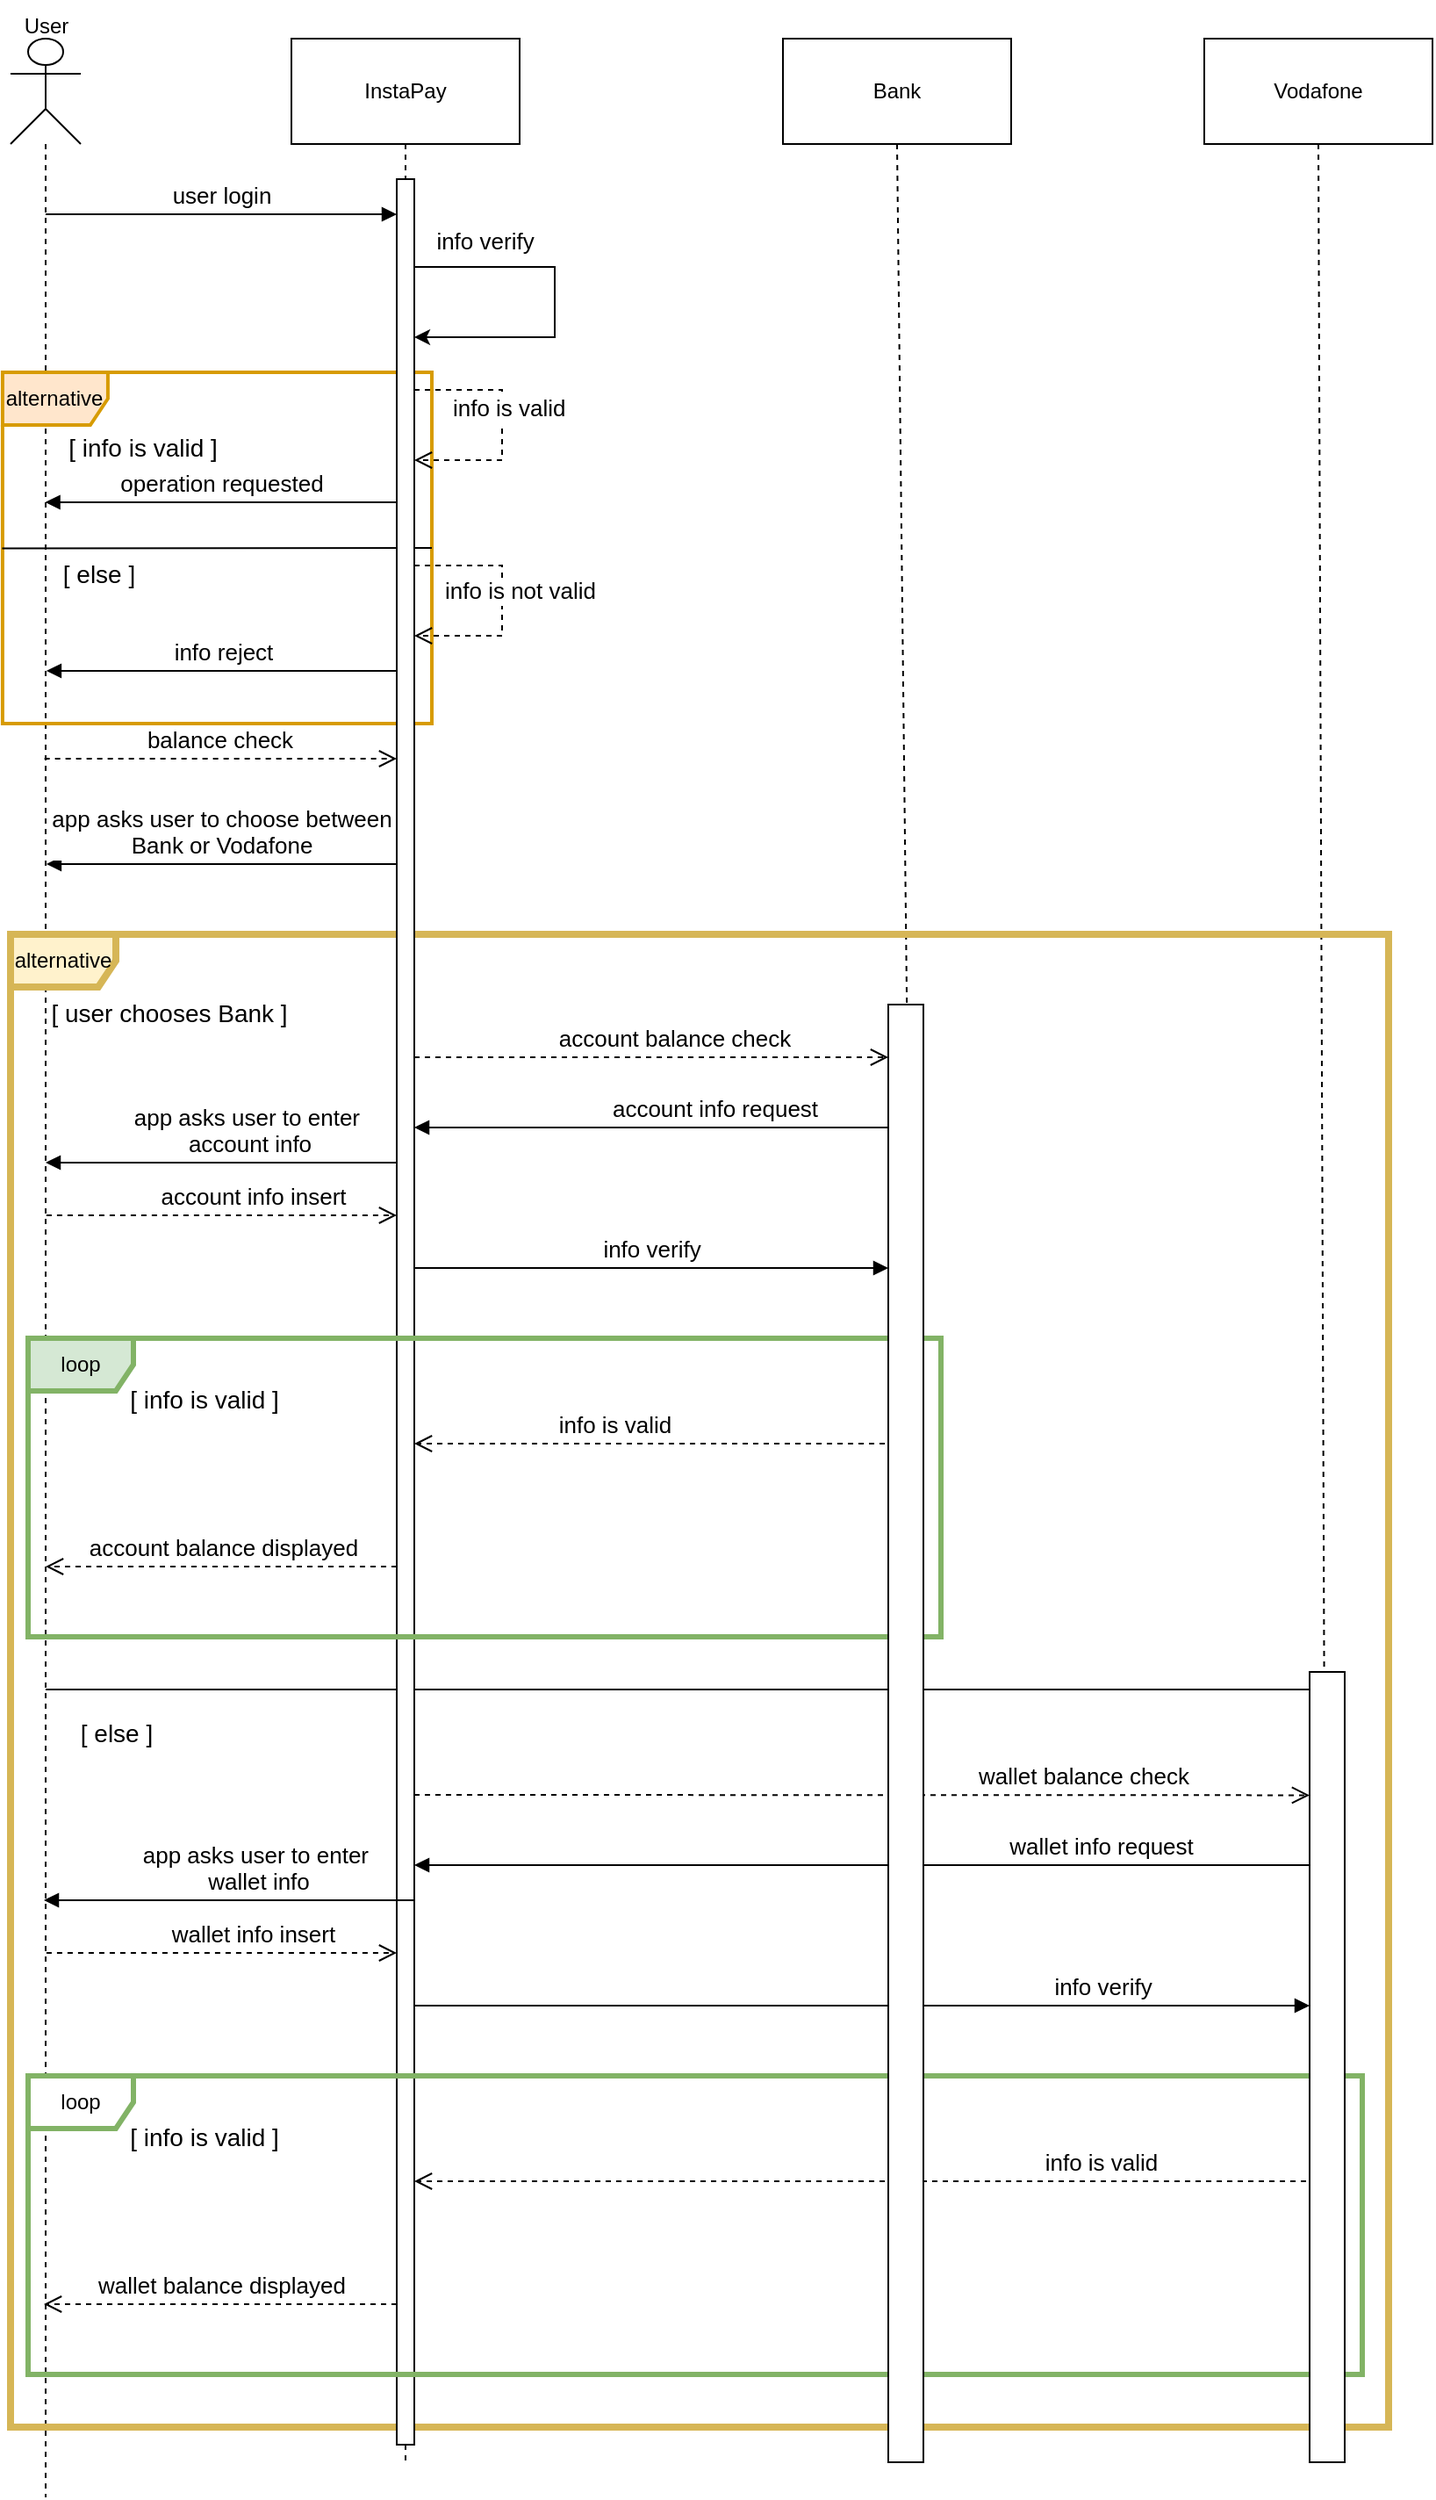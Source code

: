 <mxfile version="25.0.1">
  <diagram name="Page-1" id="LrknNcl21yne5Ivoslqu">
    <mxGraphModel dx="880" dy="529" grid="1" gridSize="10" guides="1" tooltips="1" connect="1" arrows="1" fold="1" page="1" pageScale="1" pageWidth="850" pageHeight="1100" math="0" shadow="0">
      <root>
        <mxCell id="0" />
        <mxCell id="1" parent="0" />
        <mxCell id="7wQOC13-uPtbGCT3zaKo-13" value="" style="shape=umlLifeline;perimeter=lifelinePerimeter;whiteSpace=wrap;html=1;container=1;dropTarget=0;collapsible=0;recursiveResize=0;outlineConnect=0;portConstraint=eastwest;newEdgeStyle={&quot;curved&quot;:0,&quot;rounded&quot;:0};participant=umlActor;size=60;" parent="1" vertex="1">
          <mxGeometry x="40" y="60" width="40" height="1400" as="geometry" />
        </mxCell>
        <mxCell id="7wQOC13-uPtbGCT3zaKo-18" value="InstaPay" style="shape=rect;html=1;whiteSpace=wrap;align=center;" parent="1" vertex="1">
          <mxGeometry x="200" y="60" width="130" height="60" as="geometry" />
        </mxCell>
        <mxCell id="7wQOC13-uPtbGCT3zaKo-19" value="" style="edgeStyle=none;html=1;dashed=1;endArrow=none;align=center;verticalAlign=bottom;exitX=0.5;exitY=1;rounded=0;" parent="1" source="7wQOC13-uPtbGCT3zaKo-54" edge="1">
          <mxGeometry x="1" relative="1" as="geometry">
            <mxPoint x="265" y="1440" as="targetPoint" />
          </mxGeometry>
        </mxCell>
        <mxCell id="7wQOC13-uPtbGCT3zaKo-21" value="Bank" style="shape=rect;html=1;whiteSpace=wrap;align=center;" parent="1" vertex="1">
          <mxGeometry x="480" y="60" width="130" height="60" as="geometry" />
        </mxCell>
        <mxCell id="7wQOC13-uPtbGCT3zaKo-22" value="" style="edgeStyle=none;html=1;dashed=1;endArrow=none;align=center;verticalAlign=bottom;exitX=0.5;exitY=1;rounded=0;" parent="1" source="7wQOC13-uPtbGCT3zaKo-21" edge="1">
          <mxGeometry x="1" relative="1" as="geometry">
            <mxPoint x="560" y="1440" as="targetPoint" />
          </mxGeometry>
        </mxCell>
        <mxCell id="7wQOC13-uPtbGCT3zaKo-23" value="Vodafone" style="shape=rect;html=1;whiteSpace=wrap;align=center;" parent="1" vertex="1">
          <mxGeometry x="720" y="60" width="130" height="60" as="geometry" />
        </mxCell>
        <mxCell id="7wQOC13-uPtbGCT3zaKo-24" value="" style="edgeStyle=none;html=1;dashed=1;endArrow=none;align=center;verticalAlign=bottom;exitX=0.5;exitY=1;rounded=0;" parent="1" source="7wQOC13-uPtbGCT3zaKo-23" edge="1">
          <mxGeometry x="1" relative="1" as="geometry">
            <mxPoint x="790" y="1440" as="targetPoint" />
          </mxGeometry>
        </mxCell>
        <mxCell id="7wQOC13-uPtbGCT3zaKo-25" value="User" style="text;html=1;align=center;verticalAlign=middle;resizable=0;points=[];autosize=1;strokeColor=none;fillColor=none;" parent="1" vertex="1">
          <mxGeometry x="35" y="38" width="50" height="30" as="geometry" />
        </mxCell>
        <mxCell id="7wQOC13-uPtbGCT3zaKo-26" value="user login" style="html=1;verticalAlign=bottom;endArrow=block;curved=0;rounded=0;fontSize=13;" parent="1" source="7wQOC13-uPtbGCT3zaKo-13" edge="1">
          <mxGeometry width="80" relative="1" as="geometry">
            <mxPoint x="110" y="160" as="sourcePoint" />
            <mxPoint x="260" y="160" as="targetPoint" />
          </mxGeometry>
        </mxCell>
        <mxCell id="7wQOC13-uPtbGCT3zaKo-30" value="alternative" style="shape=umlFrame;whiteSpace=wrap;html=1;pointerEvents=0;fillColor=#ffe6cc;strokeColor=#d79b00;strokeWidth=2;" parent="1" vertex="1">
          <mxGeometry x="35.46" y="250" width="244.54" height="200" as="geometry" />
        </mxCell>
        <mxCell id="7wQOC13-uPtbGCT3zaKo-31" value="[ info is valid ]" style="text;html=1;align=center;verticalAlign=middle;resizable=0;points=[];autosize=1;strokeColor=none;fillColor=none;fontSize=14;" parent="1" vertex="1">
          <mxGeometry x="60.46" y="278" width="110" height="30" as="geometry" />
        </mxCell>
        <mxCell id="7wQOC13-uPtbGCT3zaKo-34" value="" style="endArrow=none;html=1;rounded=0;exitX=-0.001;exitY=0.501;exitDx=0;exitDy=0;exitPerimeter=0;entryX=1;entryY=0.5;entryDx=0;entryDy=0;entryPerimeter=0;" parent="1" source="7wQOC13-uPtbGCT3zaKo-30" target="7wQOC13-uPtbGCT3zaKo-30" edge="1">
          <mxGeometry width="50" height="50" relative="1" as="geometry">
            <mxPoint x="480.46" y="290" as="sourcePoint" />
            <mxPoint x="530.46" y="240" as="targetPoint" />
          </mxGeometry>
        </mxCell>
        <mxCell id="7wQOC13-uPtbGCT3zaKo-35" value="operation requested" style="html=1;verticalAlign=bottom;endArrow=block;curved=0;rounded=0;fontSize=13;" parent="1" edge="1">
          <mxGeometry width="80" relative="1" as="geometry">
            <mxPoint x="260.46" y="324" as="sourcePoint" />
            <mxPoint x="59.784" y="324" as="targetPoint" />
          </mxGeometry>
        </mxCell>
        <mxCell id="7wQOC13-uPtbGCT3zaKo-37" value="info reject" style="html=1;verticalAlign=bottom;endArrow=block;curved=0;rounded=0;fontSize=13;" parent="1" edge="1">
          <mxGeometry width="80" relative="1" as="geometry">
            <mxPoint x="261.46" y="420" as="sourcePoint" />
            <mxPoint x="60.46" y="420" as="targetPoint" />
          </mxGeometry>
        </mxCell>
        <mxCell id="7wQOC13-uPtbGCT3zaKo-38" value="balance check" style="html=1;verticalAlign=bottom;endArrow=open;dashed=1;endSize=8;curved=0;rounded=0;fontSize=13;" parent="1" target="7wQOC13-uPtbGCT3zaKo-54" edge="1">
          <mxGeometry x="-0.003" relative="1" as="geometry">
            <mxPoint x="59.324" y="470" as="sourcePoint" />
            <mxPoint x="270.0" y="470" as="targetPoint" />
            <mxPoint as="offset" />
          </mxGeometry>
        </mxCell>
        <mxCell id="7wQOC13-uPtbGCT3zaKo-41" value="" style="endArrow=classic;html=1;rounded=0;" parent="1" target="7wQOC13-uPtbGCT3zaKo-54" edge="1">
          <mxGeometry width="50" height="50" relative="1" as="geometry">
            <mxPoint x="260" y="190" as="sourcePoint" />
            <mxPoint x="260" y="230" as="targetPoint" />
            <Array as="points">
              <mxPoint x="350" y="190" />
              <mxPoint x="350" y="230" />
            </Array>
          </mxGeometry>
        </mxCell>
        <mxCell id="7wQOC13-uPtbGCT3zaKo-45" value="[ else ]" style="text;html=1;align=center;verticalAlign=middle;resizable=0;points=[];autosize=1;strokeColor=none;fillColor=none;fontSize=14;" parent="1" vertex="1">
          <mxGeometry x="60.46" y="350" width="60" height="30" as="geometry" />
        </mxCell>
        <mxCell id="7wQOC13-uPtbGCT3zaKo-46" value="alternative" style="shape=umlFrame;whiteSpace=wrap;html=1;pointerEvents=0;fillColor=#fff2cc;strokeColor=#d6b656;strokeWidth=4;" parent="1" vertex="1">
          <mxGeometry x="40" y="570" width="785" height="850" as="geometry" />
        </mxCell>
        <mxCell id="7wQOC13-uPtbGCT3zaKo-47" value="[ user chooses Bank ]" style="text;html=1;align=center;verticalAlign=middle;resizable=0;points=[];autosize=1;strokeColor=none;fillColor=none;fontSize=14;" parent="1" vertex="1">
          <mxGeometry x="50.0" y="600" width="160" height="30" as="geometry" />
        </mxCell>
        <mxCell id="7wQOC13-uPtbGCT3zaKo-49" value="" style="endArrow=none;html=1;rounded=0;" parent="1" source="7wQOC13-uPtbGCT3zaKo-13" edge="1">
          <mxGeometry width="50" height="50" relative="1" as="geometry">
            <mxPoint x="70.0" y="1000" as="sourcePoint" />
            <mxPoint x="790" y="1000" as="targetPoint" />
          </mxGeometry>
        </mxCell>
        <mxCell id="7wQOC13-uPtbGCT3zaKo-55" value="" style="edgeStyle=none;html=1;dashed=1;endArrow=none;align=center;verticalAlign=bottom;exitX=0.5;exitY=1;rounded=0;" parent="1" source="7wQOC13-uPtbGCT3zaKo-18" target="7wQOC13-uPtbGCT3zaKo-54" edge="1">
          <mxGeometry x="1" relative="1" as="geometry">
            <mxPoint x="265" y="790" as="targetPoint" />
            <mxPoint x="265" y="120" as="sourcePoint" />
          </mxGeometry>
        </mxCell>
        <mxCell id="7wQOC13-uPtbGCT3zaKo-54" value="" style="html=1;points=[[0,0,0,0,5],[0,1,0,0,-5],[1,0,0,0,5],[1,1,0,0,-5]];perimeter=orthogonalPerimeter;outlineConnect=0;targetShapes=umlLifeline;portConstraint=eastwest;newEdgeStyle={&quot;curved&quot;:0,&quot;rounded&quot;:0};" parent="1" vertex="1">
          <mxGeometry x="260" y="140" width="10" height="1290" as="geometry" />
        </mxCell>
        <mxCell id="7wQOC13-uPtbGCT3zaKo-58" value="app asks user to choose between&lt;div&gt;Bank or Vodafone&lt;/div&gt;" style="html=1;verticalAlign=bottom;endArrow=block;curved=0;rounded=0;fontSize=13;" parent="1" edge="1">
          <mxGeometry width="80" relative="1" as="geometry">
            <mxPoint x="260" y="530" as="sourcePoint" />
            <mxPoint x="60.464" y="530" as="targetPoint" />
          </mxGeometry>
        </mxCell>
        <mxCell id="7wQOC13-uPtbGCT3zaKo-59" value="loop" style="shape=umlFrame;whiteSpace=wrap;html=1;pointerEvents=0;fillColor=#d5e8d4;strokeColor=#82b366;strokeWidth=3;" parent="1" vertex="1">
          <mxGeometry x="50" y="800" width="520" height="170" as="geometry" />
        </mxCell>
        <mxCell id="7wQOC13-uPtbGCT3zaKo-60" value="[ info is valid ]" style="text;html=1;align=center;verticalAlign=middle;resizable=0;points=[];autosize=1;strokeColor=none;fillColor=none;fontSize=14;" parent="1" vertex="1">
          <mxGeometry x="95" y="820" width="110" height="30" as="geometry" />
        </mxCell>
        <mxCell id="7wQOC13-uPtbGCT3zaKo-62" value="account balance check" style="html=1;verticalAlign=bottom;endArrow=open;dashed=1;endSize=8;curved=0;rounded=0;fontSize=13;" parent="1" target="7wQOC13-uPtbGCT3zaKo-85" edge="1">
          <mxGeometry x="0.092" relative="1" as="geometry">
            <mxPoint x="270" y="640" as="sourcePoint" />
            <mxPoint x="550" y="640" as="targetPoint" />
            <mxPoint as="offset" />
          </mxGeometry>
        </mxCell>
        <mxCell id="7wQOC13-uPtbGCT3zaKo-63" value="&lt;span style=&quot;font-size: 13px;&quot;&gt;account info request&lt;/span&gt;" style="html=1;verticalAlign=bottom;endArrow=block;curved=0;rounded=0;" parent="1" edge="1">
          <mxGeometry x="-0.226" width="80" relative="1" as="geometry">
            <mxPoint x="550" y="680" as="sourcePoint" />
            <mxPoint x="270" y="680" as="targetPoint" />
            <mxPoint x="-1" as="offset" />
          </mxGeometry>
        </mxCell>
        <mxCell id="7wQOC13-uPtbGCT3zaKo-64" value="&lt;span style=&quot;font-size: 13px;&quot;&gt;account info insert&lt;/span&gt;" style="html=1;verticalAlign=bottom;endArrow=open;dashed=1;endSize=8;curved=0;rounded=0;" parent="1" target="7wQOC13-uPtbGCT3zaKo-54" edge="1">
          <mxGeometry x="0.185" relative="1" as="geometry">
            <mxPoint x="60.46" y="730" as="sourcePoint" />
            <mxPoint x="270" y="730" as="targetPoint" />
            <mxPoint as="offset" />
          </mxGeometry>
        </mxCell>
        <mxCell id="7wQOC13-uPtbGCT3zaKo-66" value="&lt;span&gt;app asks user to enter&amp;nbsp;&lt;/span&gt;&lt;div&gt;&lt;span&gt;account info&lt;/span&gt;&lt;/div&gt;" style="html=1;verticalAlign=bottom;endArrow=block;curved=0;rounded=0;fontSize=13;" parent="1" target="7wQOC13-uPtbGCT3zaKo-13" edge="1">
          <mxGeometry x="-0.146" width="80" relative="1" as="geometry">
            <mxPoint x="260" y="700" as="sourcePoint" />
            <mxPoint x="-10" y="700" as="targetPoint" />
            <mxPoint x="1" as="offset" />
          </mxGeometry>
        </mxCell>
        <mxCell id="7wQOC13-uPtbGCT3zaKo-68" value="info verify" style="html=1;verticalAlign=bottom;endArrow=block;curved=0;rounded=0;fontSize=13;" parent="1" target="7wQOC13-uPtbGCT3zaKo-85" edge="1">
          <mxGeometry width="80" relative="1" as="geometry">
            <mxPoint x="270" y="760" as="sourcePoint" />
            <mxPoint x="550" y="760" as="targetPoint" />
          </mxGeometry>
        </mxCell>
        <mxCell id="7wQOC13-uPtbGCT3zaKo-69" value="&lt;span&gt;info is valid&lt;/span&gt;" style="html=1;verticalAlign=bottom;endArrow=open;dashed=1;endSize=8;curved=0;rounded=0;fontSize=13;" parent="1" edge="1">
          <mxGeometry x="0.185" relative="1" as="geometry">
            <mxPoint x="550" y="860" as="sourcePoint" />
            <mxPoint x="270" y="860" as="targetPoint" />
            <mxPoint as="offset" />
          </mxGeometry>
        </mxCell>
        <mxCell id="7wQOC13-uPtbGCT3zaKo-70" value="account balance displayed" style="html=1;verticalAlign=bottom;endArrow=open;dashed=1;endSize=8;curved=0;rounded=0;fontSize=13;" parent="1" target="7wQOC13-uPtbGCT3zaKo-13" edge="1">
          <mxGeometry x="-0.003" relative="1" as="geometry">
            <mxPoint x="260" y="930" as="sourcePoint" />
            <mxPoint x="70" y="930" as="targetPoint" />
            <mxPoint as="offset" />
          </mxGeometry>
        </mxCell>
        <mxCell id="7wQOC13-uPtbGCT3zaKo-71" value="&lt;span style=&quot;font-size: 13px; background-color: rgb(255, 255, 255);&quot;&gt;info verify&lt;/span&gt;" style="text;html=1;align=center;verticalAlign=middle;resizable=0;points=[];autosize=1;strokeColor=none;fillColor=none;" parent="1" vertex="1">
          <mxGeometry x="270" y="160" width="80" height="30" as="geometry" />
        </mxCell>
        <mxCell id="7wQOC13-uPtbGCT3zaKo-72" value="&amp;nbsp; info is valid" style="html=1;verticalAlign=bottom;endArrow=open;dashed=1;endSize=8;curved=0;rounded=0;fontSize=13;" parent="1" edge="1">
          <mxGeometry x="0.008" relative="1" as="geometry">
            <mxPoint x="270" y="260" as="sourcePoint" />
            <mxPoint x="270" y="300" as="targetPoint" />
            <Array as="points">
              <mxPoint x="320" y="260" />
              <mxPoint x="320" y="300" />
            </Array>
            <mxPoint as="offset" />
          </mxGeometry>
        </mxCell>
        <mxCell id="7wQOC13-uPtbGCT3zaKo-73" value="info is not valid" style="html=1;verticalAlign=bottom;endArrow=open;dashed=1;endSize=8;curved=0;rounded=0;fontSize=13;" parent="1" target="7wQOC13-uPtbGCT3zaKo-54" edge="1">
          <mxGeometry x="0.067" y="10" relative="1" as="geometry">
            <mxPoint x="270" y="360" as="sourcePoint" />
            <mxPoint x="270" y="400" as="targetPoint" />
            <Array as="points">
              <mxPoint x="320" y="360" />
              <mxPoint x="320" y="400" />
            </Array>
            <mxPoint as="offset" />
          </mxGeometry>
        </mxCell>
        <mxCell id="7wQOC13-uPtbGCT3zaKo-74" value="wallet balance check" style="html=1;verticalAlign=bottom;endArrow=open;dashed=1;endSize=8;curved=0;rounded=0;fontSize=13;entryX=0;entryY=0.156;entryDx=0;entryDy=0;entryPerimeter=0;" parent="1" target="7wQOC13-uPtbGCT3zaKo-87" edge="1">
          <mxGeometry x="0.5" relative="1" as="geometry">
            <mxPoint x="270" y="1060" as="sourcePoint" />
            <mxPoint x="790" y="1060" as="targetPoint" />
            <mxPoint x="-1" as="offset" />
          </mxGeometry>
        </mxCell>
        <mxCell id="7wQOC13-uPtbGCT3zaKo-75" value="&lt;span style=&quot;font-size: 13px;&quot;&gt;wallet info request&lt;/span&gt;" style="html=1;verticalAlign=bottom;endArrow=block;curved=0;rounded=0;" parent="1" edge="1">
          <mxGeometry x="-0.5" width="80" relative="1" as="geometry">
            <mxPoint x="790" y="1100" as="sourcePoint" />
            <mxPoint x="270" y="1100" as="targetPoint" />
            <mxPoint x="1" as="offset" />
          </mxGeometry>
        </mxCell>
        <mxCell id="7wQOC13-uPtbGCT3zaKo-76" value="&lt;span style=&quot;font-size: 13px;&quot;&gt;wallet info insert&lt;/span&gt;" style="html=1;verticalAlign=bottom;endArrow=open;dashed=1;endSize=8;curved=0;rounded=0;" parent="1" edge="1">
          <mxGeometry x="0.185" relative="1" as="geometry">
            <mxPoint x="60.46" y="1150" as="sourcePoint" />
            <mxPoint x="260" y="1150" as="targetPoint" />
            <mxPoint as="offset" />
          </mxGeometry>
        </mxCell>
        <mxCell id="7wQOC13-uPtbGCT3zaKo-77" value="&lt;span&gt;app asks user to enter&amp;nbsp;&lt;/span&gt;&lt;div&gt;&lt;span&gt;wallet info&lt;/span&gt;&lt;/div&gt;" style="html=1;verticalAlign=bottom;endArrow=block;curved=0;rounded=0;fontSize=13;" parent="1" edge="1">
          <mxGeometry x="-0.146" width="80" relative="1" as="geometry">
            <mxPoint x="270" y="1120" as="sourcePoint" />
            <mxPoint x="59" y="1120" as="targetPoint" />
            <mxPoint x="1" as="offset" />
          </mxGeometry>
        </mxCell>
        <mxCell id="7wQOC13-uPtbGCT3zaKo-78" value="info verify" style="html=1;verticalAlign=bottom;endArrow=block;curved=0;rounded=0;fontSize=13;" parent="1" target="7wQOC13-uPtbGCT3zaKo-87" edge="1">
          <mxGeometry x="0.538" width="80" relative="1" as="geometry">
            <mxPoint x="270" y="1180" as="sourcePoint" />
            <mxPoint x="790" y="1180" as="targetPoint" />
            <mxPoint as="offset" />
          </mxGeometry>
        </mxCell>
        <mxCell id="7wQOC13-uPtbGCT3zaKo-79" value="&lt;span&gt;info is valid&lt;/span&gt;" style="html=1;verticalAlign=bottom;endArrow=open;dashed=1;endSize=8;curved=0;rounded=0;fontSize=13;" parent="1" edge="1">
          <mxGeometry x="-0.5" relative="1" as="geometry">
            <mxPoint x="790" y="1280" as="sourcePoint" />
            <mxPoint x="270" y="1280" as="targetPoint" />
            <mxPoint x="1" as="offset" />
          </mxGeometry>
        </mxCell>
        <mxCell id="7wQOC13-uPtbGCT3zaKo-80" value="wallet balance displayed" style="html=1;verticalAlign=bottom;endArrow=open;dashed=1;endSize=8;curved=0;rounded=0;fontSize=13;" parent="1" edge="1">
          <mxGeometry x="-0.003" relative="1" as="geometry">
            <mxPoint x="260" y="1350" as="sourcePoint" />
            <mxPoint x="59" y="1350" as="targetPoint" />
            <mxPoint as="offset" />
          </mxGeometry>
        </mxCell>
        <mxCell id="7wQOC13-uPtbGCT3zaKo-81" value="loop" style="shape=umlFrame;whiteSpace=wrap;html=1;pointerEvents=0;fillColor=default;strokeColor=#82b366;gradientColor=none;swimlaneFillColor=none;strokeWidth=3;" parent="1" vertex="1">
          <mxGeometry x="50" y="1220" width="760" height="170" as="geometry" />
        </mxCell>
        <mxCell id="7wQOC13-uPtbGCT3zaKo-82" value="[ info is valid ]" style="text;html=1;align=center;verticalAlign=middle;resizable=0;points=[];autosize=1;strokeColor=none;fillColor=none;fontSize=14;" parent="1" vertex="1">
          <mxGeometry x="95" y="1240" width="110" height="30" as="geometry" />
        </mxCell>
        <mxCell id="7wQOC13-uPtbGCT3zaKo-83" value="[ else ]" style="text;html=1;align=center;verticalAlign=middle;resizable=0;points=[];autosize=1;strokeColor=none;fillColor=none;fontSize=14;" parent="1" vertex="1">
          <mxGeometry x="70.46" y="1010" width="60" height="30" as="geometry" />
        </mxCell>
        <mxCell id="7wQOC13-uPtbGCT3zaKo-85" value="" style="html=1;points=[[0,0,0,0,5],[0,1,0,0,-5],[1,0,0,0,5],[1,1,0,0,-5]];perimeter=orthogonalPerimeter;outlineConnect=0;targetShapes=umlLifeline;portConstraint=eastwest;newEdgeStyle={&quot;curved&quot;:0,&quot;rounded&quot;:0};" parent="1" vertex="1">
          <mxGeometry x="540" y="610" width="20" height="830" as="geometry" />
        </mxCell>
        <mxCell id="7wQOC13-uPtbGCT3zaKo-87" value="" style="html=1;points=[[0,0,0,0,5],[0,1,0,0,-5],[1,0,0,0,5],[1,1,0,0,-5]];perimeter=orthogonalPerimeter;outlineConnect=0;targetShapes=umlLifeline;portConstraint=eastwest;newEdgeStyle={&quot;curved&quot;:0,&quot;rounded&quot;:0};" parent="1" vertex="1">
          <mxGeometry x="780" y="990" width="20" height="450" as="geometry" />
        </mxCell>
      </root>
    </mxGraphModel>
  </diagram>
</mxfile>
